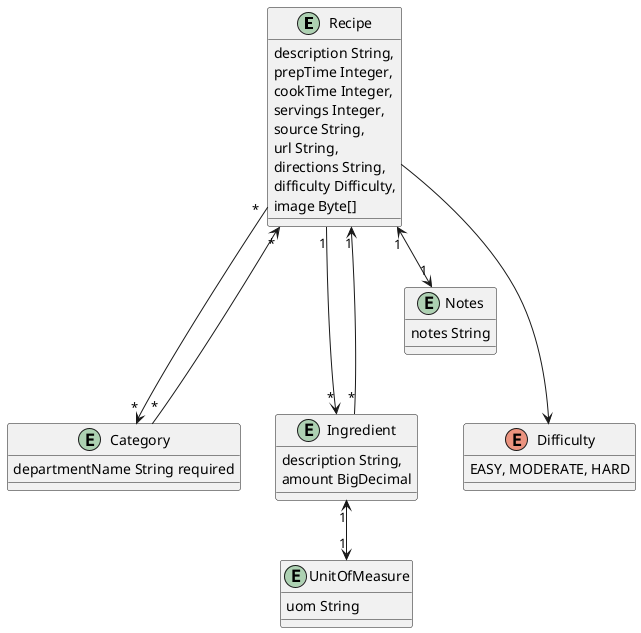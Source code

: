 @startuml
entity Recipe {
    description String,
    prepTime Integer,
    cookTime Integer,
    servings Integer,
    source String,
    url String,
    directions String,
    difficulty Difficulty,
    image Byte[]
}

entity Category {
  departmentName String required
}
entity Ingredient {
  description String,
  amount BigDecimal
}
entity UnitOfMeasure {
  uom String
}
entity Notes {
  notes String
}
enum Difficulty {
  EASY, MODERATE, HARD
}

Recipe "1" <--> "1" Notes
Recipe "1" ---> "*" Ingredient
Ingredient "*" ---> "1" Recipe
Recipe "*" ---> "*" Category
Category "*" ---> "*" Recipe
Recipe ---> Difficulty
Ingredient "1" <--> "1" UnitOfMeasure
@enduml
